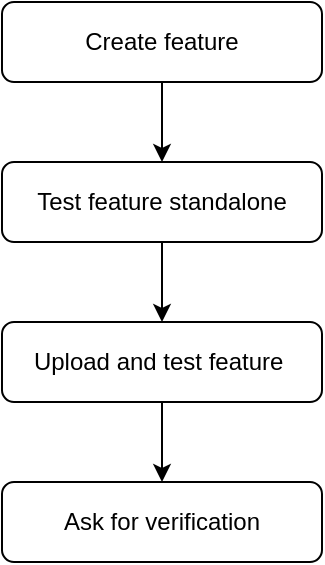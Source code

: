 <mxfile>
    <diagram id="w3IbzVMSOBuBD76Jn0m6" name="Page-1">
        <mxGraphModel dx="776" dy="638" grid="1" gridSize="10" guides="1" tooltips="1" connect="1" arrows="1" fold="1" page="1" pageScale="1" pageWidth="850" pageHeight="1100" math="0" shadow="0">
            <root>
                <mxCell id="0"/>
                <mxCell id="1" parent="0"/>
                <mxCell id="4" style="edgeStyle=none;html=1;" parent="1" source="2" target="5" edge="1">
                    <mxGeometry relative="1" as="geometry">
                        <mxPoint x="360" y="270" as="targetPoint"/>
                    </mxGeometry>
                </mxCell>
                <mxCell id="2" value="Create feature" style="rounded=1;whiteSpace=wrap;html=1;" parent="1" vertex="1">
                    <mxGeometry x="280" y="120" width="160" height="40" as="geometry"/>
                </mxCell>
                <mxCell id="7" style="edgeStyle=none;html=1;" parent="1" source="5" target="6" edge="1">
                    <mxGeometry relative="1" as="geometry"/>
                </mxCell>
                <mxCell id="5" value="Test feature standalone" style="rounded=1;whiteSpace=wrap;html=1;" parent="1" vertex="1">
                    <mxGeometry x="280" y="200" width="160" height="40" as="geometry"/>
                </mxCell>
                <mxCell id="9" style="edgeStyle=none;html=1;" parent="1" source="6" target="8" edge="1">
                    <mxGeometry relative="1" as="geometry"/>
                </mxCell>
                <mxCell id="6" value="Upload and test feature&amp;nbsp;" style="rounded=1;whiteSpace=wrap;html=1;" parent="1" vertex="1">
                    <mxGeometry x="280" y="280" width="160" height="40" as="geometry"/>
                </mxCell>
                <mxCell id="8" value="Ask for verification" style="rounded=1;whiteSpace=wrap;html=1;" parent="1" vertex="1">
                    <mxGeometry x="280" y="360" width="160" height="40" as="geometry"/>
                </mxCell>
            </root>
        </mxGraphModel>
    </diagram>
</mxfile>